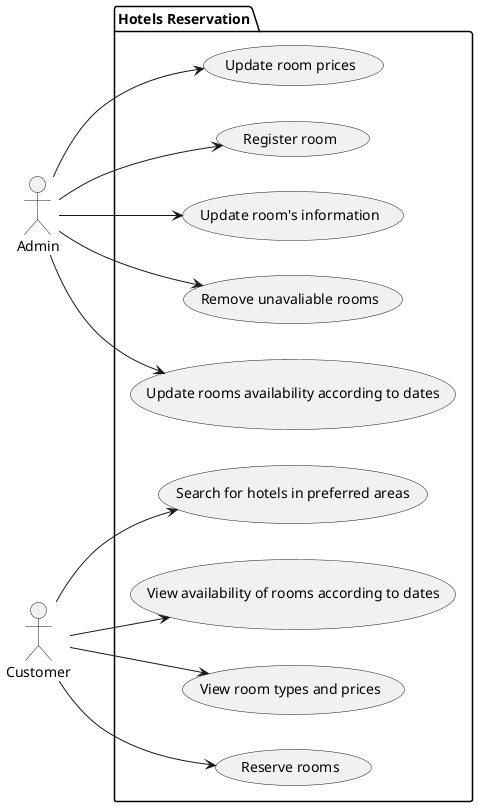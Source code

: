 @startuml

left to right direction

:Admin: as admin
:Customer: as customer

package "Hotels Reservation" {
  usecase "Search for hotels in preferred areas" as hr1
  usecase "View availability of rooms according to dates" as hr2
  usecase "View room types and prices" as hr3
  usecase "Reserve rooms" as hr4
  usecase "Update rooms availability according to dates" as hr5
  usecase "Update room prices" as hr6
  usecase "Register room" as hr7
  usecase "Update room's information" as hr8
  usecase "Remove unavaliable rooms" as hr9
}

customer --> hr1
customer --> hr2
customer --> hr3
customer --> hr4
admin --> hr5
admin --> hr6
admin --> hr7
admin --> hr8
admin --> hr9

@enduml
